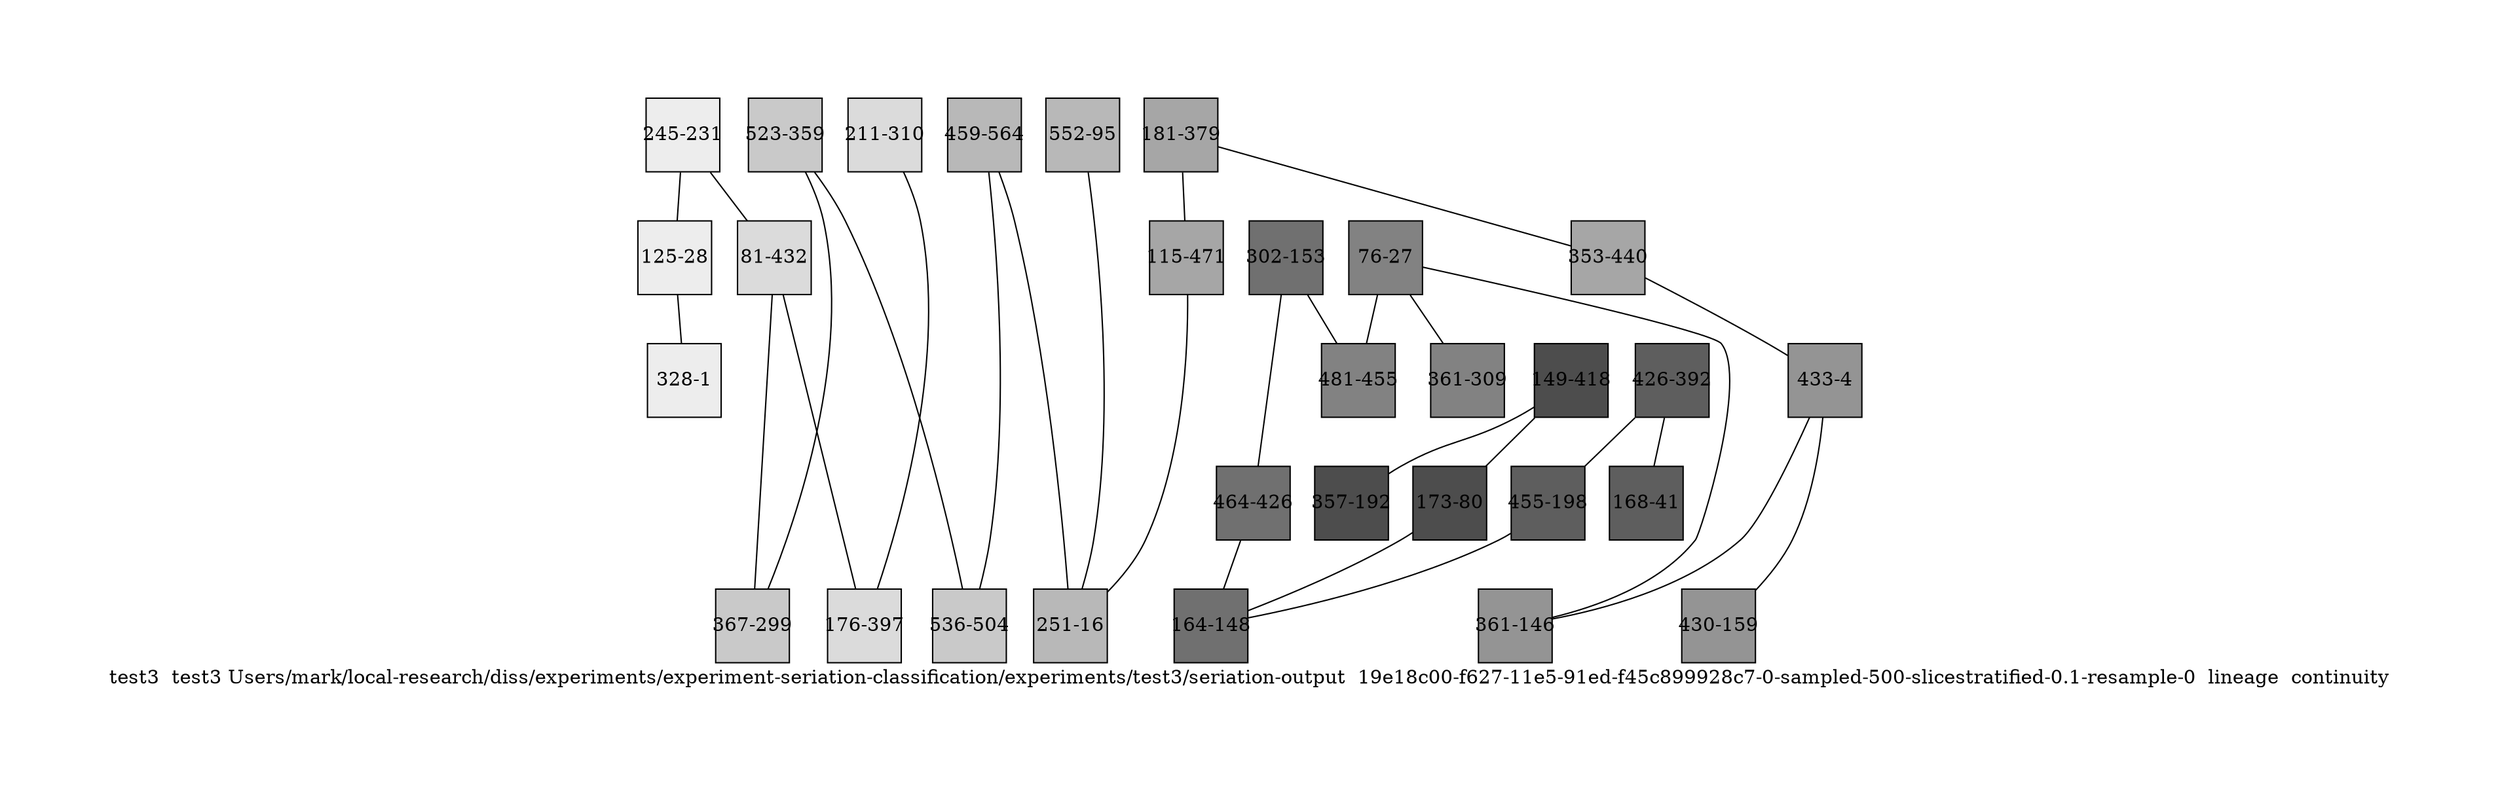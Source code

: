 strict graph "test3  test3 Users/mark/local-research/diss/experiments/experiment-seriation-classification/experiments/test3/seriation-output  19e18c00-f627-11e5-91ed-f45c899928c7-0-sampled-500-slicestratified-0.1-resample-0  lineage  continuity" {
labelloc=b;
ratio=auto;
pad="1.0";
label="test3  test3 Users/mark/local-research/diss/experiments/experiment-seriation-classification/experiments/test3/seriation-output  19e18c00-f627-11e5-91ed-f45c899928c7-0-sampled-500-slicestratified-0.1-resample-0  lineage  continuity";
node [fixedsize=true, width="0.75", shape=circle, style=filled, height="0.75"];
0 [xCoordinate="310.0", appears_in_slice=9, yCoordinate="211.0", colorscheme=x11, lineage_id=1, short_label="211-310", label="211-310", shape=square, cluster_id=1, fillcolor=grey86, id=0, size="490.341753343"];
1 [xCoordinate="153.0", appears_in_slice=3, yCoordinate="302.0", colorscheme=x11, lineage_id=1, short_label="302-153", label="302-153", shape=square, cluster_id=1, fillcolor=grey44, id=1, size="506.551398082"];
2 [xCoordinate="418.0", appears_in_slice=1, yCoordinate="149.0", colorscheme=x11, lineage_id=1, short_label="149-418", label="149-418", shape=square, cluster_id=1, fillcolor=grey30, id=2, size="501.485884101"];
3 [xCoordinate="231.0", appears_in_slice=10, yCoordinate="245.0", colorscheme=x11, lineage_id=1, short_label="245-231", label="245-231", shape=square, cluster_id=1, fillcolor=grey93, id=3, size="492.367958936"];
4 [xCoordinate="28.0", appears_in_slice=10, yCoordinate="125.0", colorscheme=x11, lineage_id=1, short_label="125-28", label="125-28", shape=square, cluster_id=1, fillcolor=grey93, id=4, size="506.551398082"];
5 [xCoordinate="80.0", appears_in_slice=1, yCoordinate="173.0", colorscheme=x11, lineage_id=1, short_label="173-80", label="173-80", shape=square, cluster_id=1, fillcolor=grey30, id=5, size="506.551398082"];
6 [xCoordinate="379.0", appears_in_slice=6, yCoordinate="181.0", colorscheme=x11, lineage_id=1, short_label="181-379", label="181-379", shape=square, cluster_id=1, fillcolor=grey65, id=6, size="502.498986897"];
7 [xCoordinate="392.0", appears_in_slice=2, yCoordinate="426.0", colorscheme=x11, lineage_id=1, short_label="426-392", label="426-392", shape=square, cluster_id=1, fillcolor=grey37, id=7, size="494.394164528"];
8 [xCoordinate="564.0", appears_in_slice=7, yCoordinate="459.0", colorscheme=x11, lineage_id=1, short_label="459-564", label="459-564", shape=square, cluster_id=1, fillcolor=grey72, id=8, size="500.472781305"];
9 [xCoordinate="426.0", appears_in_slice=3, yCoordinate="464.0", colorscheme=x11, lineage_id=1, short_label="464-426", label="464-426", shape=square, cluster_id=1, fillcolor=grey44, id=9, size="506.551398082"];
10 [xCoordinate="1.0", appears_in_slice=10, yCoordinate="328.0", colorscheme=x11, lineage_id=1, short_label="328-1", label="328-1", shape=square, cluster_id=1, fillcolor=grey93, id=10, size="489.328650547"];
11 [xCoordinate="27.0", appears_in_slice=4, yCoordinate="76.0", colorscheme=x11, lineage_id=1, short_label="76-27", label="76-27", shape=square, cluster_id=1, fillcolor=grey51, id=11, size="506.551398082"];
12 [xCoordinate="95.0", appears_in_slice=7, yCoordinate="552.0", colorscheme=x11, lineage_id=1, short_label="552-95", label="552-95", shape=square, cluster_id=1, fillcolor=grey72, id=12, size="506.551398082"];
13 [xCoordinate="192.0", appears_in_slice=1, yCoordinate="357.0", colorscheme=x11, lineage_id=1, short_label="357-192", label="357-192", shape=square, cluster_id=1, fillcolor=grey30, id=13, size="501.485884101"];
14 [xCoordinate="359.0", appears_in_slice=8, yCoordinate="523.0", colorscheme=x11, lineage_id=1, short_label="523-359", label="523-359", shape=square, cluster_id=1, fillcolor=grey79, id=14, size="506.551398082"];
15 [xCoordinate="440.0", appears_in_slice=6, yCoordinate="353.0", colorscheme=x11, lineage_id=1, short_label="353-440", label="353-440", shape=square, cluster_id=1, fillcolor=grey65, id=15, size="506.551398082"];
16 [xCoordinate="432.0", appears_in_slice=9, yCoordinate="81.0", colorscheme=x11, lineage_id=1, short_label="81-432", label="81-432", shape=square, cluster_id=1, fillcolor=grey86, id=16, size="493.381061732"];
17 [xCoordinate="198.0", appears_in_slice=2, yCoordinate="455.0", colorscheme=x11, lineage_id=1, short_label="455-198", label="455-198", shape=square, cluster_id=1, fillcolor=grey37, id=17, size="500.472781305"];
18 [xCoordinate="299.0", appears_in_slice=8, yCoordinate="367.0", colorscheme=x11, lineage_id=1, short_label="367-299", label="367-299", shape=square, cluster_id=1, fillcolor=grey79, id=18, size="506.551398082"];
19 [xCoordinate="4.0", appears_in_slice=5, yCoordinate="433.0", colorscheme=x11, lineage_id=1, short_label="433-4", label="433-4", shape=square, cluster_id=1, fillcolor=grey58, id=19, size="506.551398082"];
20 [xCoordinate="471.0", appears_in_slice=6, yCoordinate="115.0", colorscheme=x11, lineage_id=1, short_label="115-471", label="115-471", shape=square, cluster_id=1, fillcolor=grey65, id=20, size="475.145211401"];
21 [xCoordinate="309.0", appears_in_slice=4, yCoordinate="361.0", colorscheme=x11, lineage_id=1, short_label="361-309", label="361-309", shape=square, cluster_id=1, fillcolor=grey51, id=21, size="499.459678509"];
22 [xCoordinate="16.0", appears_in_slice=7, yCoordinate="251.0", colorscheme=x11, lineage_id=1, short_label="251-16", label="251-16", shape=square, cluster_id=1, fillcolor=grey72, id=22, size="506.551398082"];
23 [xCoordinate="41.0", appears_in_slice=2, yCoordinate="168.0", colorscheme=x11, lineage_id=1, short_label="168-41", label="168-41", shape=square, cluster_id=1, fillcolor=grey37, id=23, size="482.236930974"];
24 [xCoordinate="159.0", appears_in_slice=5, yCoordinate="430.0", colorscheme=x11, lineage_id=1, short_label="430-159", label="430-159", shape=square, cluster_id=1, fillcolor=grey58, id=24, size="506.551398082"];
25 [xCoordinate="148.0", appears_in_slice=3, yCoordinate="164.0", colorscheme=x11, lineage_id=1, short_label="164-148", label="164-148", shape=square, cluster_id=1, fillcolor=grey44, id=25, size="506.551398082"];
26 [xCoordinate="504.0", appears_in_slice=8, yCoordinate="536.0", colorscheme=x11, lineage_id=1, short_label="536-504", label="536-504", shape=square, cluster_id=1, fillcolor=grey79, id=26, size="506.551398082"];
27 [xCoordinate="455.0", appears_in_slice=4, yCoordinate="481.0", colorscheme=x11, lineage_id=1, short_label="481-455", label="481-455", shape=square, cluster_id=1, fillcolor=grey51, id=29, size="488.315547751"];
28 [xCoordinate="397.0", appears_in_slice=9, yCoordinate="176.0", colorscheme=x11, lineage_id=1, short_label="176-397", label="176-397", shape=square, cluster_id=1, fillcolor=grey86, id=28, size="498.446575713"];
29 [xCoordinate="146.0", appears_in_slice=5, yCoordinate="361.0", colorscheme=x11, lineage_id=1, short_label="361-146", label="361-146", shape=square, cluster_id=1, fillcolor=grey58, id=27, size="498.446575713"];
0 -- 28  [inverseweight="13.5838633866", weight="0.0736167592048"];
1 -- 9  [inverseweight="14.1534629268", weight="0.0706540869306"];
1 -- 27  [inverseweight="4.62293867149", weight="0.216312625164"];
2 -- 13  [inverseweight="14.6864230201", weight="0.0680900991772"];
2 -- 5  [inverseweight="15.7238980974", weight="0.0635974612532"];
3 -- 16  [inverseweight="5.38356167098", weight="0.185750635196"];
3 -- 4  [inverseweight="10.3631974553", weight="0.096495314724"];
4 -- 10  [inverseweight="11.3128336345", weight="0.0883951830557"];
5 -- 25  [inverseweight="3.6997472419", weight="0.270288734504"];
6 -- 20  [inverseweight="14.4308566977", weight="0.0692959552539"];
6 -- 15  [inverseweight="12.4489754966", weight="0.080327895277"];
7 -- 17  [inverseweight="15.0124414201", weight="0.0666114172915"];
7 -- 23  [inverseweight="4.06789862306", weight="0.245827168438"];
8 -- 26  [inverseweight="5.82170415909", weight="0.171771009428"];
8 -- 22  [inverseweight="20.3959736106", weight="0.0490292848527"];
9 -- 25  [inverseweight="14.7957489043", weight="0.0675869809949"];
11 -- 27  [inverseweight="17.6644400678", weight="0.0566109084785"];
11 -- 21  [inverseweight="15.0532675111", weight="0.0664307599172"];
11 -- 29  [inverseweight="6.15665537084", weight="0.162425852962"];
12 -- 22  [inverseweight="12.5948180465", weight="0.0793977329651"];
14 -- 18  [inverseweight="9.80958039829", weight="0.101941159499"];
14 -- 26  [inverseweight="12.2794168103", weight="0.081437092286"];
15 -- 19  [inverseweight="5.13313476471", weight="0.19481273059"];
16 -- 18  [inverseweight="4.5712660251", weight="0.218757778372"];
16 -- 28  [inverseweight="13.7532221043", weight="0.0727102341848"];
17 -- 25  [inverseweight="2.95914179608", weight="0.337935816839"];
19 -- 24  [inverseweight="11.3402302907", weight="0.0881816307402"];
19 -- 29  [inverseweight="13.8563588935", weight="0.0721690313949"];
20 -- 22  [inverseweight="6.84619563115", weight="0.146066524224"];
}

